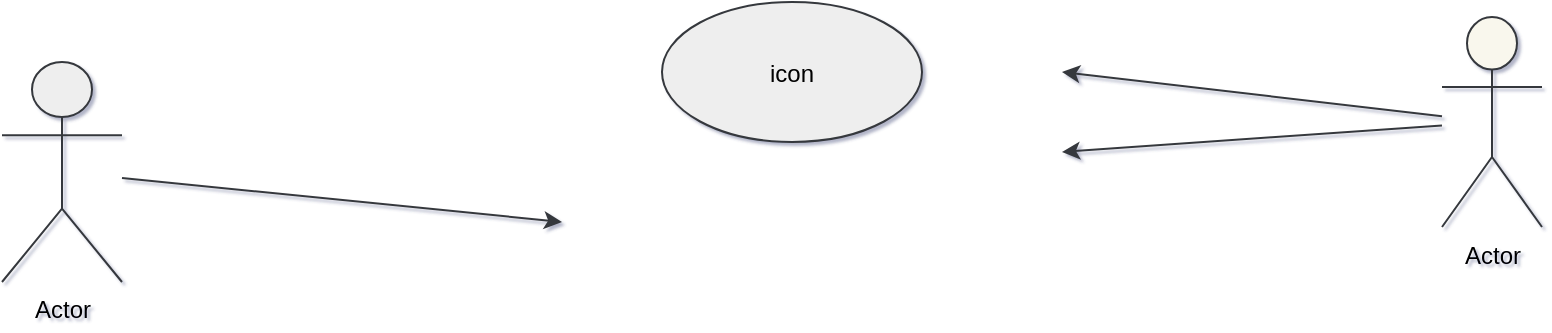<mxfile>
    <diagram id="4H3-sxqV6GKaa_Chw3TV" name="Page-1">
        <mxGraphModel dx="1130" dy="792" grid="1" gridSize="10" guides="1" tooltips="1" connect="1" arrows="1" fold="1" page="1" pageScale="1" pageWidth="850" pageHeight="1100" background="#ffffff" math="0" shadow="1">
            <root>
                <mxCell id="0"/>
                <mxCell id="1" parent="0"/>
                <mxCell id="11" style="edgeStyle=none;html=1;fillColor=#eeeeee;strokeColor=#36393d;rounded=0;" edge="1" parent="1" source="7">
                    <mxGeometry relative="1" as="geometry">
                        <mxPoint x="320" y="330" as="targetPoint"/>
                    </mxGeometry>
                </mxCell>
                <mxCell id="7" value="Actor" style="shape=umlActor;verticalLabelPosition=bottom;verticalAlign=top;html=1;fillColor=#eeeeee;strokeColor=#36393d;rounded=0;" vertex="1" parent="1">
                    <mxGeometry x="40" y="250" width="60" height="110" as="geometry"/>
                </mxCell>
                <mxCell id="13" style="edgeStyle=none;html=1;entryX=1;entryY=0.25;entryDx=0;entryDy=0;fillColor=#f9f7ed;strokeColor=#36393d;rounded=0;" edge="1" parent="1" source="12">
                    <mxGeometry relative="1" as="geometry">
                        <mxPoint x="570" y="255" as="targetPoint"/>
                    </mxGeometry>
                </mxCell>
                <mxCell id="14" style="edgeStyle=none;html=1;fillColor=#f9f7ed;strokeColor=#36393d;rounded=0;" edge="1" parent="1" source="12">
                    <mxGeometry relative="1" as="geometry">
                        <mxPoint x="570" y="294.955" as="targetPoint"/>
                    </mxGeometry>
                </mxCell>
                <mxCell id="12" value="Actor" style="shape=umlActor;verticalLabelPosition=bottom;verticalAlign=top;html=1;fillColor=#f9f7ed;strokeColor=#36393d;rounded=0;" vertex="1" parent="1">
                    <mxGeometry x="760" y="227.5" width="50" height="105" as="geometry"/>
                </mxCell>
                <mxCell id="16" value="icon" style="ellipse;fillColor=#eeeeee;strokeColor=#36393d;" vertex="1" parent="1">
                    <mxGeometry x="370" y="220" width="130" height="70" as="geometry"/>
                </mxCell>
            </root>
        </mxGraphModel>
    </diagram>
</mxfile>
